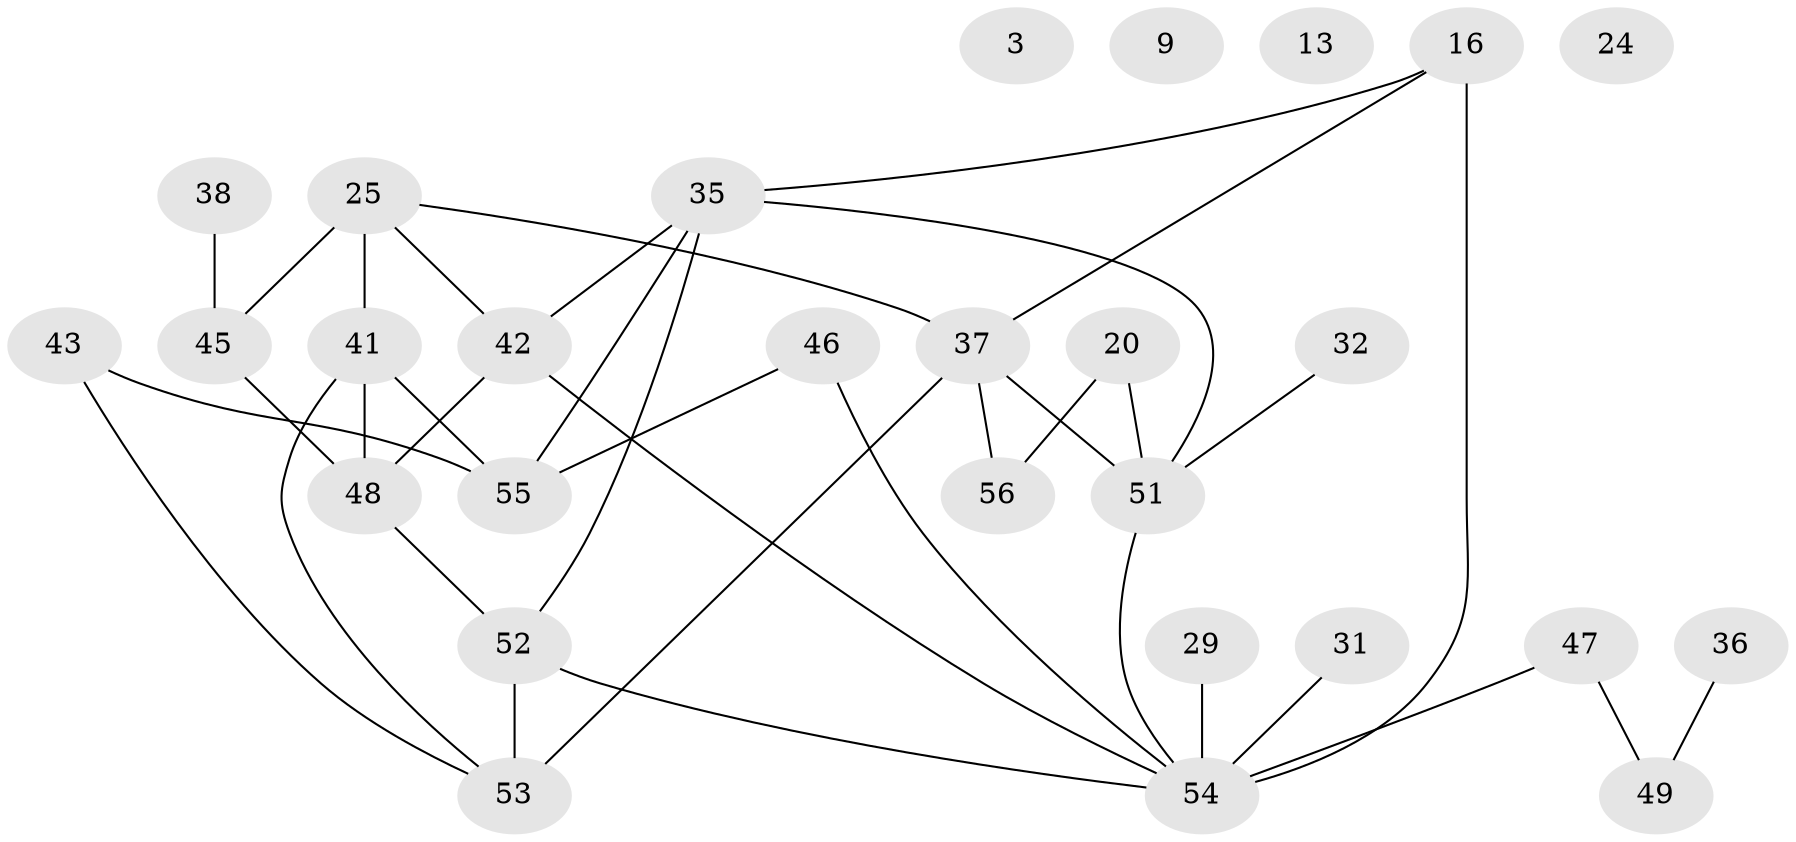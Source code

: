 // original degree distribution, {3: 0.26785714285714285, 2: 0.30357142857142855, 0: 0.07142857142857142, 4: 0.19642857142857142, 6: 0.07142857142857142, 1: 0.08928571428571429}
// Generated by graph-tools (version 1.1) at 2025/39/03/09/25 04:39:45]
// undirected, 28 vertices, 37 edges
graph export_dot {
graph [start="1"]
  node [color=gray90,style=filled];
  3;
  9;
  13;
  16 [super="+10+15"];
  20;
  24;
  25;
  29;
  31;
  32;
  35 [super="+5+2+28"];
  36;
  37;
  38;
  41 [super="+34"];
  42;
  43;
  45 [super="+12+22"];
  46;
  47;
  48 [super="+4"];
  49;
  51 [super="+19"];
  52 [super="+7+26+27"];
  53 [super="+33+39"];
  54 [super="+11+18+23+44+50"];
  55;
  56 [super="+1+6"];
  16 -- 35;
  16 -- 37;
  16 -- 54 [weight=3];
  20 -- 51;
  20 -- 56;
  25 -- 37;
  25 -- 41 [weight=2];
  25 -- 42;
  25 -- 45 [weight=2];
  29 -- 54 [weight=3];
  31 -- 54;
  32 -- 51;
  35 -- 42;
  35 -- 51;
  35 -- 52;
  35 -- 55;
  36 -- 49;
  37 -- 51 [weight=2];
  37 -- 56;
  37 -- 53;
  38 -- 45;
  41 -- 48;
  41 -- 55;
  41 -- 53;
  42 -- 48;
  42 -- 54;
  43 -- 55;
  43 -- 53;
  45 -- 48 [weight=2];
  46 -- 55;
  46 -- 54;
  47 -- 49;
  47 -- 54;
  48 -- 52;
  51 -- 54;
  52 -- 54 [weight=2];
  52 -- 53 [weight=3];
}
